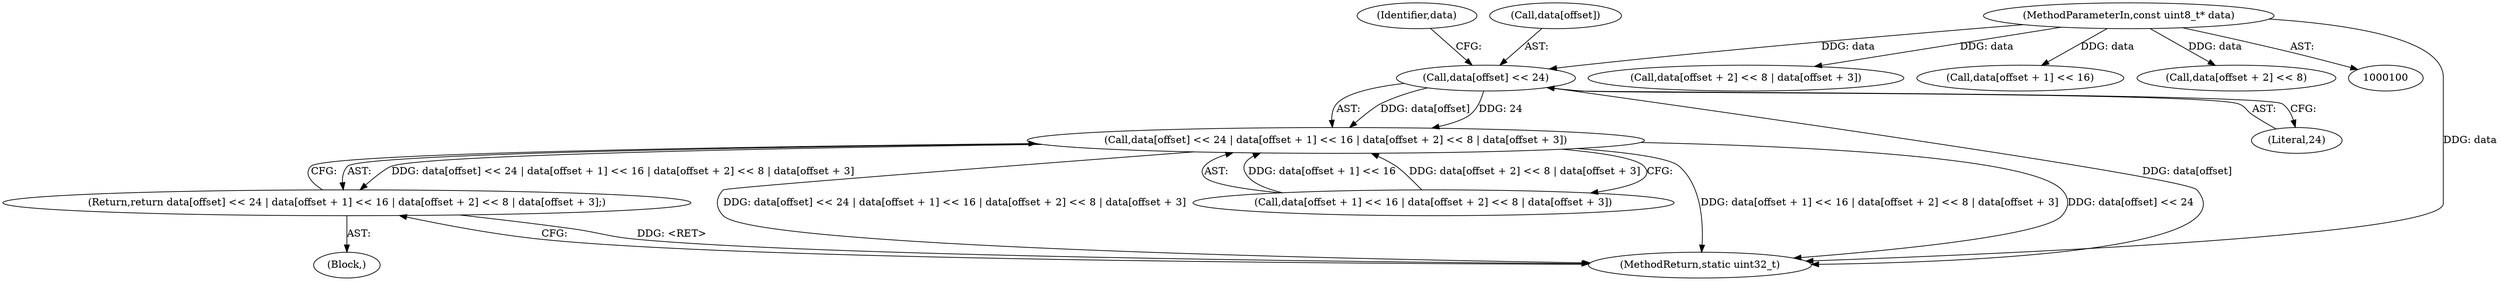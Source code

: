 digraph "1_Android_ed4c8d79153baab7f26562afb8930652dfbf853b_1@array" {
"1000106" [label="(Call,data[offset] << 24)"];
"1000101" [label="(MethodParameterIn,const uint8_t* data)"];
"1000105" [label="(Call,data[offset] << 24 | data[offset + 1] << 16 | data[offset + 2] << 8 | data[offset + 3])"];
"1000104" [label="(Return,return data[offset] << 24 | data[offset + 1] << 16 | data[offset + 2] << 8 | data[offset + 3];)"];
"1000119" [label="(Call,data[offset + 2] << 8 | data[offset + 3])"];
"1000114" [label="(Identifier,data)"];
"1000111" [label="(Call,data[offset + 1] << 16 | data[offset + 2] << 8 | data[offset + 3])"];
"1000132" [label="(MethodReturn,static uint32_t)"];
"1000103" [label="(Block,)"];
"1000112" [label="(Call,data[offset + 1] << 16)"];
"1000104" [label="(Return,return data[offset] << 24 | data[offset + 1] << 16 | data[offset + 2] << 8 | data[offset + 3];)"];
"1000105" [label="(Call,data[offset] << 24 | data[offset + 1] << 16 | data[offset + 2] << 8 | data[offset + 3])"];
"1000106" [label="(Call,data[offset] << 24)"];
"1000101" [label="(MethodParameterIn,const uint8_t* data)"];
"1000120" [label="(Call,data[offset + 2] << 8)"];
"1000107" [label="(Call,data[offset])"];
"1000110" [label="(Literal,24)"];
"1000106" -> "1000105"  [label="AST: "];
"1000106" -> "1000110"  [label="CFG: "];
"1000107" -> "1000106"  [label="AST: "];
"1000110" -> "1000106"  [label="AST: "];
"1000114" -> "1000106"  [label="CFG: "];
"1000106" -> "1000132"  [label="DDG: data[offset]"];
"1000106" -> "1000105"  [label="DDG: data[offset]"];
"1000106" -> "1000105"  [label="DDG: 24"];
"1000101" -> "1000106"  [label="DDG: data"];
"1000101" -> "1000100"  [label="AST: "];
"1000101" -> "1000132"  [label="DDG: data"];
"1000101" -> "1000112"  [label="DDG: data"];
"1000101" -> "1000120"  [label="DDG: data"];
"1000101" -> "1000119"  [label="DDG: data"];
"1000105" -> "1000104"  [label="AST: "];
"1000105" -> "1000111"  [label="CFG: "];
"1000111" -> "1000105"  [label="AST: "];
"1000104" -> "1000105"  [label="CFG: "];
"1000105" -> "1000132"  [label="DDG: data[offset] << 24 | data[offset + 1] << 16 | data[offset + 2] << 8 | data[offset + 3]"];
"1000105" -> "1000132"  [label="DDG: data[offset + 1] << 16 | data[offset + 2] << 8 | data[offset + 3]"];
"1000105" -> "1000132"  [label="DDG: data[offset] << 24"];
"1000105" -> "1000104"  [label="DDG: data[offset] << 24 | data[offset + 1] << 16 | data[offset + 2] << 8 | data[offset + 3]"];
"1000111" -> "1000105"  [label="DDG: data[offset + 1] << 16"];
"1000111" -> "1000105"  [label="DDG: data[offset + 2] << 8 | data[offset + 3]"];
"1000104" -> "1000103"  [label="AST: "];
"1000132" -> "1000104"  [label="CFG: "];
"1000104" -> "1000132"  [label="DDG: <RET>"];
}

